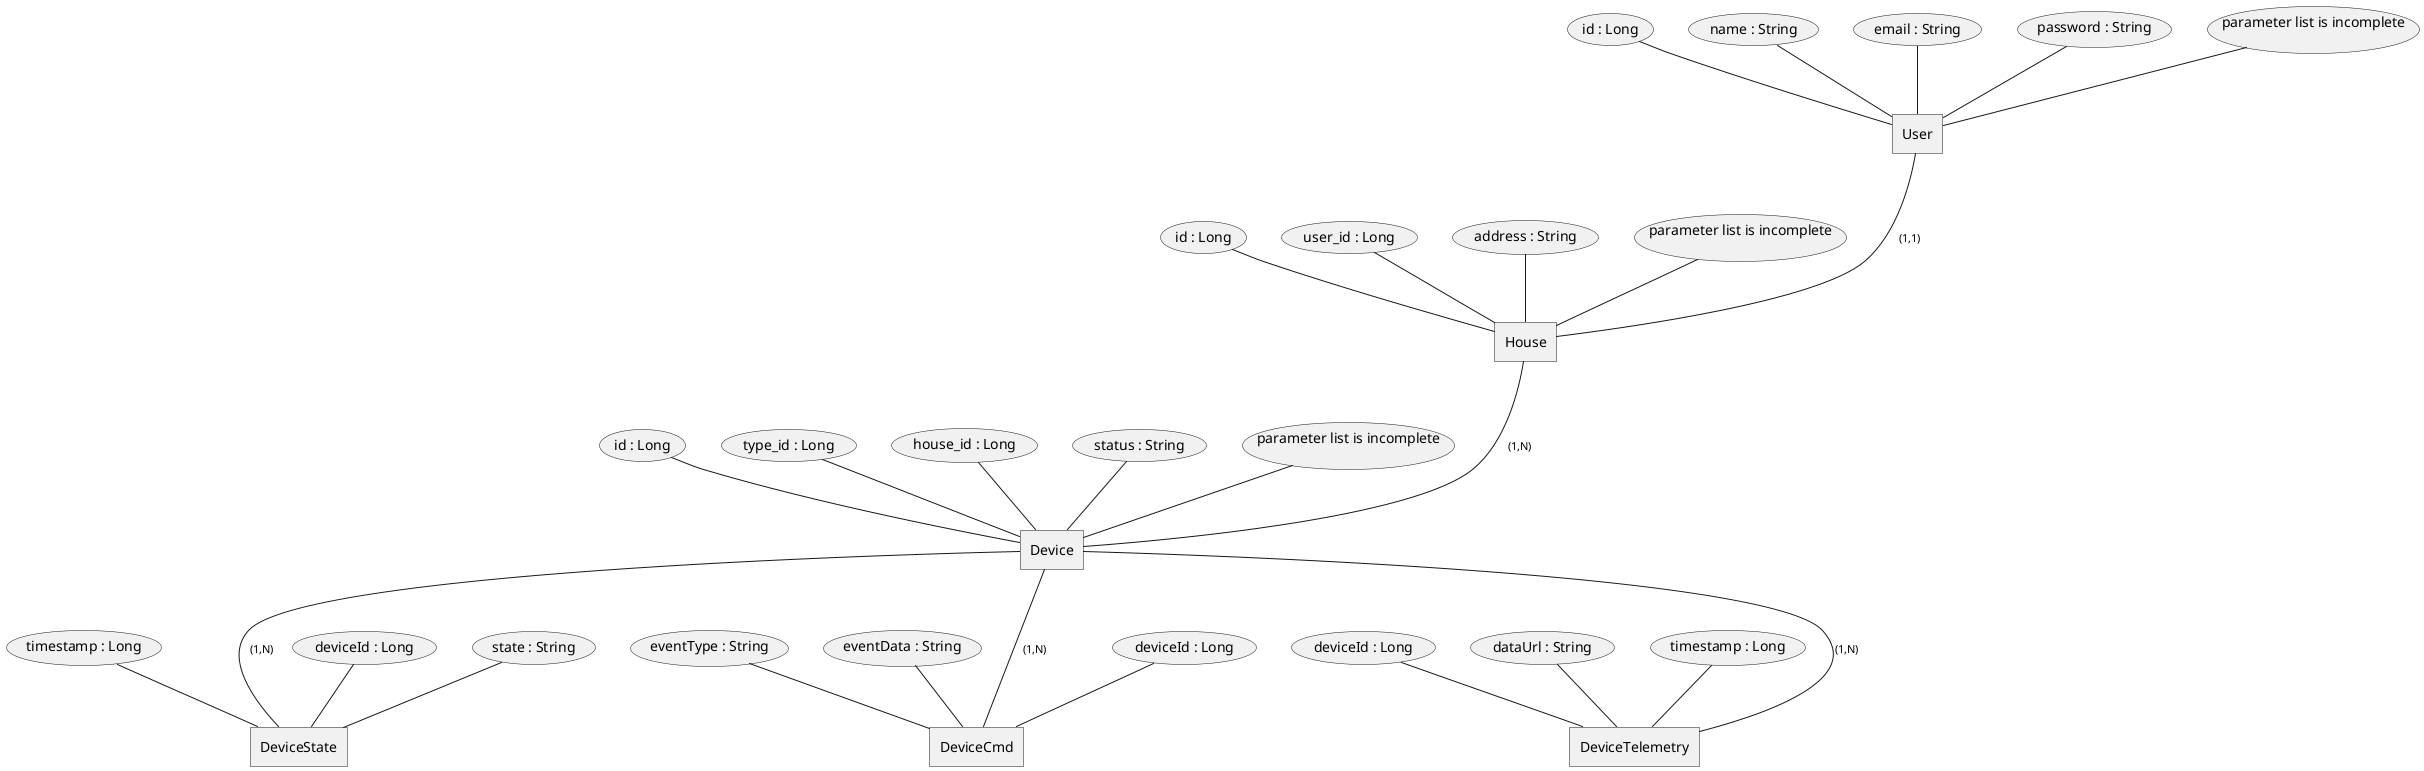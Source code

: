 @startchen er

entity User {
    id : Long
    name : String
    email : String
    password : String
    parameter list is incomplete
}

entity House {
    id : Long
    user_id : Long
    address : String
    parameter list is incomplete
}

entity Device {
    id : Long
    type_id : Long
    house_id : Long
    status : String
    parameter list is incomplete
}

entity DeviceState {
    deviceId : Long
    state : String
    timestamp : Long 
}

entity DeviceCmd {
    deviceId : Long
    eventType : String
    eventData : String
}

entity DeviceTelemetry {
    deviceId : Long
    dataUrl : String
    timestamp : Long
}

User -(1,1)- House 
House -(1,N)- Device
Device -(1,N)- DeviceState
Device -(1,N)- DeviceCmd
Device -(1,N)- DeviceTelemetry

@endchen